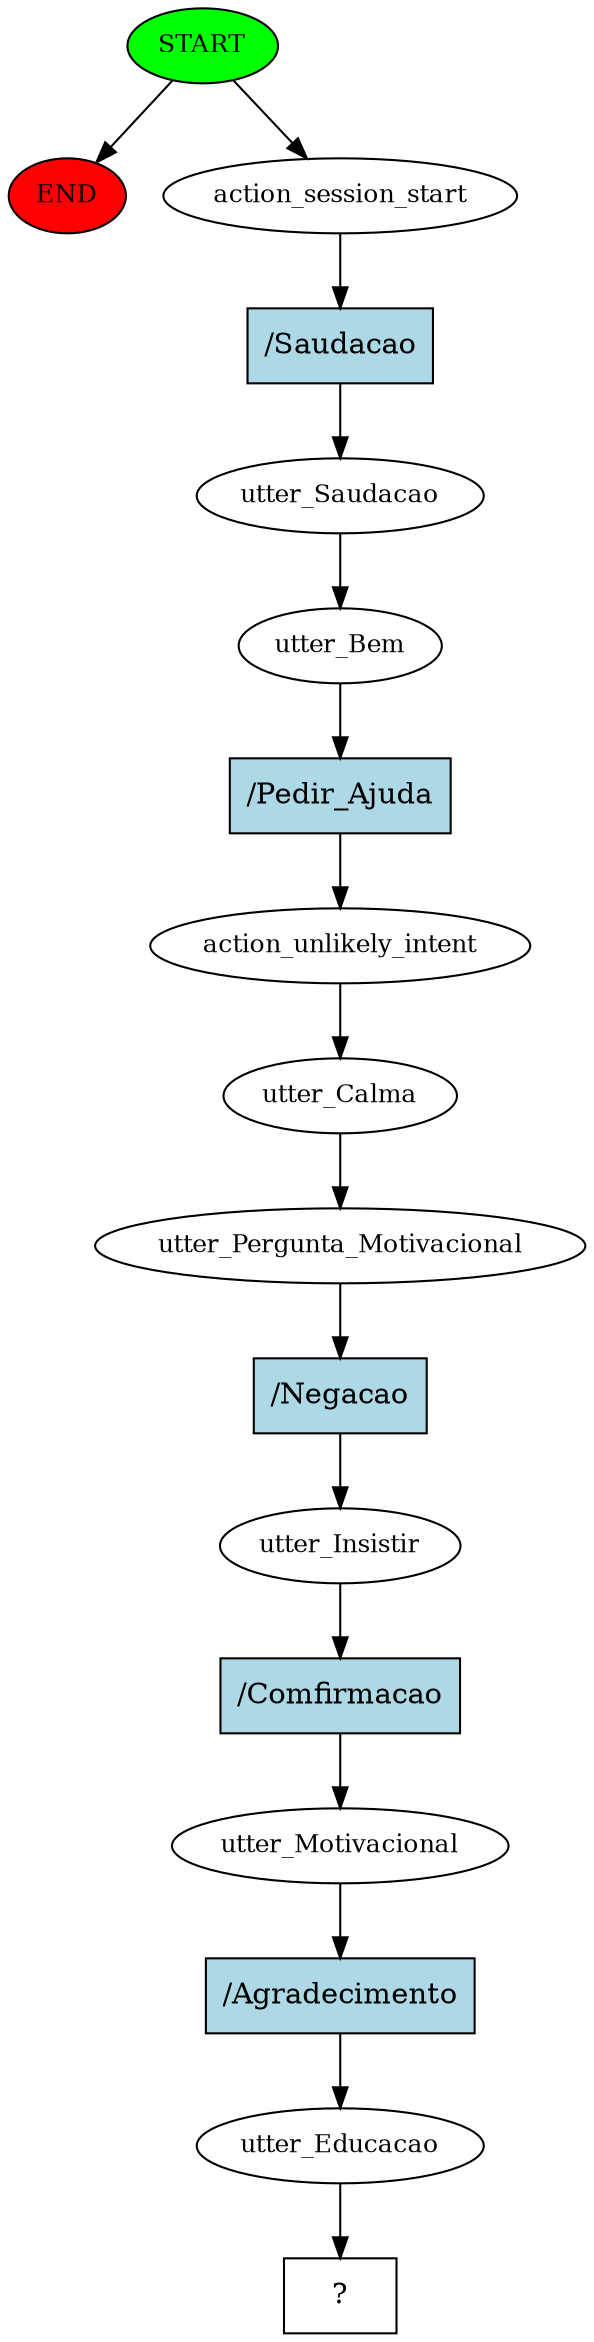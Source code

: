 digraph  {
0 [class="start active", fillcolor=green, fontsize=12, label=START, style=filled];
"-1" [class=end, fillcolor=red, fontsize=12, label=END, style=filled];
1 [class=active, fontsize=12, label=action_session_start];
2 [class=active, fontsize=12, label=utter_Saudacao];
3 [class=active, fontsize=12, label=utter_Bem];
4 [class=active, fontsize=12, label=action_unlikely_intent];
5 [class=active, fontsize=12, label=utter_Calma];
6 [class=active, fontsize=12, label=utter_Pergunta_Motivacional];
7 [class=active, fontsize=12, label=utter_Insistir];
8 [class=active, fontsize=12, label=utter_Motivacional];
9 [class=active, fontsize=12, label=utter_Educacao];
10 [class="intent dashed active", label="  ?  ", shape=rect];
11 [class="intent active", fillcolor=lightblue, label="/Saudacao", shape=rect, style=filled];
12 [class="intent active", fillcolor=lightblue, label="/Pedir_Ajuda", shape=rect, style=filled];
13 [class="intent active", fillcolor=lightblue, label="/Negacao", shape=rect, style=filled];
14 [class="intent active", fillcolor=lightblue, label="/Comfirmacao", shape=rect, style=filled];
15 [class="intent active", fillcolor=lightblue, label="/Agradecimento", shape=rect, style=filled];
0 -> "-1"  [class="", key=NONE, label=""];
0 -> 1  [class=active, key=NONE, label=""];
1 -> 11  [class=active, key=0];
2 -> 3  [class=active, key=NONE, label=""];
3 -> 12  [class=active, key=0];
4 -> 5  [class=active, key=NONE, label=""];
5 -> 6  [class=active, key=NONE, label=""];
6 -> 13  [class=active, key=0];
7 -> 14  [class=active, key=0];
8 -> 15  [class=active, key=0];
9 -> 10  [class=active, key=NONE, label=""];
11 -> 2  [class=active, key=0];
12 -> 4  [class=active, key=0];
13 -> 7  [class=active, key=0];
14 -> 8  [class=active, key=0];
15 -> 9  [class=active, key=0];
}

